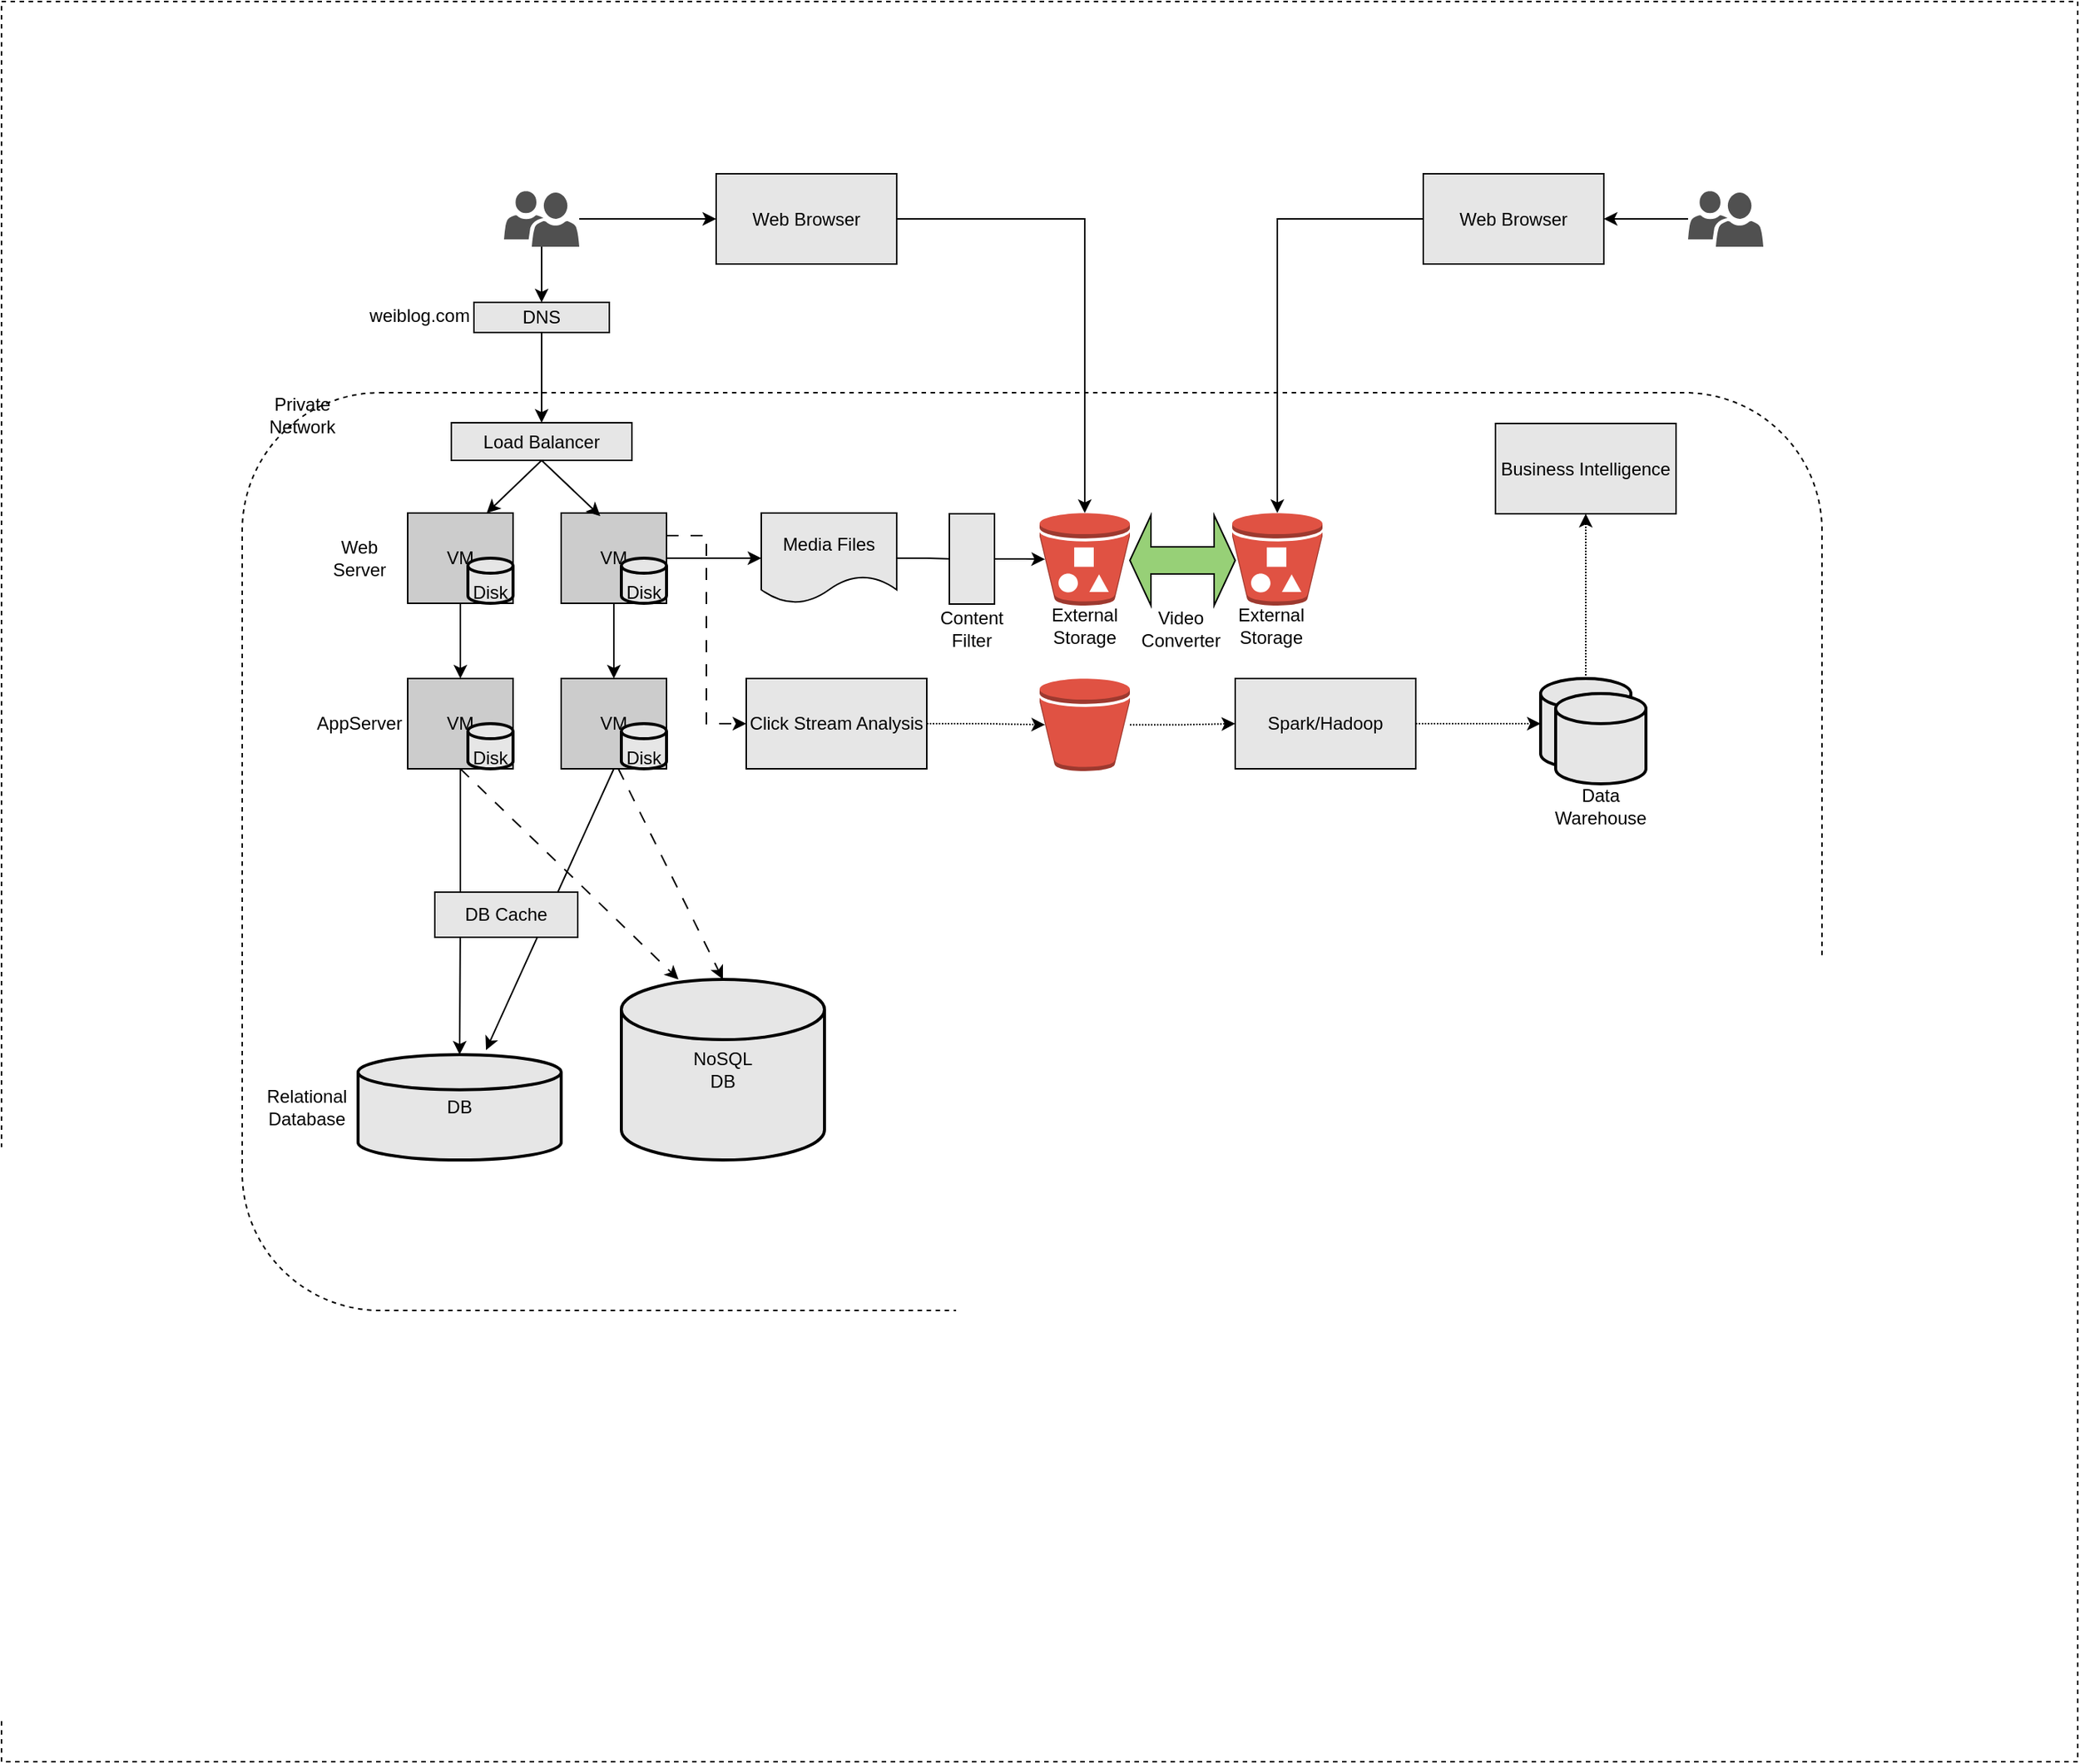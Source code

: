<mxfile version="20.8.3" type="github">
  <diagram id="Pr5awPEJJXZDI8rIQ1T_" name="Page-1">
    <mxGraphModel dx="1434" dy="1896" grid="1" gridSize="10" guides="1" tooltips="1" connect="1" arrows="1" fold="1" page="1" pageScale="1" pageWidth="850" pageHeight="1100" math="0" shadow="0">
      <root>
        <mxCell id="0" />
        <mxCell id="1" parent="0" />
        <mxCell id="n67U7tYu0zLwfpIRGkh0-3" value="" style="rounded=0;whiteSpace=wrap;html=1;dashed=1;" vertex="1" parent="1">
          <mxGeometry y="-120" width="1380" height="1170" as="geometry" />
        </mxCell>
        <mxCell id="n67U7tYu0zLwfpIRGkh0-1" value="" style="rounded=1;whiteSpace=wrap;html=1;dashed=1;" vertex="1" parent="1">
          <mxGeometry x="160" y="140" width="1050" height="610" as="geometry" />
        </mxCell>
        <mxCell id="n67U7tYu0zLwfpIRGkh0-2" value="Private Network" style="text;html=1;strokeColor=none;fillColor=none;align=center;verticalAlign=middle;whiteSpace=wrap;rounded=0;dashed=1;" vertex="1" parent="1">
          <mxGeometry x="170" y="140" width="60" height="30" as="geometry" />
        </mxCell>
        <mxCell id="n67U7tYu0zLwfpIRGkh0-15" style="edgeStyle=orthogonalEdgeStyle;rounded=0;orthogonalLoop=1;jettySize=auto;html=1;entryX=0.5;entryY=0;entryDx=0;entryDy=0;" edge="1" parent="1" source="n67U7tYu0zLwfpIRGkh0-5" target="n67U7tYu0zLwfpIRGkh0-12">
          <mxGeometry relative="1" as="geometry" />
        </mxCell>
        <mxCell id="n67U7tYu0zLwfpIRGkh0-5" value="VM" style="rounded=0;whiteSpace=wrap;html=1;fillColor=#CCCCCC;" vertex="1" parent="1">
          <mxGeometry x="270" y="220" width="70" height="60" as="geometry" />
        </mxCell>
        <mxCell id="n67U7tYu0zLwfpIRGkh0-6" value="Web Server" style="text;html=1;strokeColor=none;fillColor=none;align=center;verticalAlign=middle;whiteSpace=wrap;rounded=0;dashed=1;" vertex="1" parent="1">
          <mxGeometry x="208" y="235" width="60" height="30" as="geometry" />
        </mxCell>
        <mxCell id="n67U7tYu0zLwfpIRGkh0-9" value="&lt;br&gt;Disk" style="strokeWidth=2;html=1;shape=mxgraph.flowchart.database;whiteSpace=wrap;fillColor=#E6E6E6;" vertex="1" parent="1">
          <mxGeometry x="310" y="250" width="30" height="30" as="geometry" />
        </mxCell>
        <mxCell id="n67U7tYu0zLwfpIRGkh0-31" style="edgeStyle=orthogonalEdgeStyle;rounded=0;orthogonalLoop=1;jettySize=auto;html=1;entryX=0.5;entryY=0;entryDx=0;entryDy=0;" edge="1" parent="1" source="n67U7tYu0zLwfpIRGkh0-10" target="n67U7tYu0zLwfpIRGkh0-30">
          <mxGeometry relative="1" as="geometry" />
        </mxCell>
        <mxCell id="n67U7tYu0zLwfpIRGkh0-61" style="edgeStyle=orthogonalEdgeStyle;rounded=0;orthogonalLoop=1;jettySize=auto;html=1;" edge="1" parent="1" source="n67U7tYu0zLwfpIRGkh0-10" target="n67U7tYu0zLwfpIRGkh0-60">
          <mxGeometry relative="1" as="geometry" />
        </mxCell>
        <mxCell id="n67U7tYu0zLwfpIRGkh0-10" value="" style="sketch=0;pointerEvents=1;shadow=0;dashed=0;html=1;strokeColor=none;labelPosition=center;verticalLabelPosition=bottom;verticalAlign=top;align=center;fillColor=#505050;shape=mxgraph.mscae.intune.user_group" vertex="1" parent="1">
          <mxGeometry x="334" y="6" width="50" height="37" as="geometry" />
        </mxCell>
        <mxCell id="n67U7tYu0zLwfpIRGkh0-18" style="edgeStyle=orthogonalEdgeStyle;rounded=0;orthogonalLoop=1;jettySize=auto;html=1;" edge="1" parent="1" source="n67U7tYu0zLwfpIRGkh0-12" target="n67U7tYu0zLwfpIRGkh0-16">
          <mxGeometry relative="1" as="geometry" />
        </mxCell>
        <mxCell id="n67U7tYu0zLwfpIRGkh0-12" value="VM" style="rounded=0;whiteSpace=wrap;html=1;fillColor=#CCCCCC;" vertex="1" parent="1">
          <mxGeometry x="270" y="330" width="70" height="60" as="geometry" />
        </mxCell>
        <mxCell id="n67U7tYu0zLwfpIRGkh0-13" value="&lt;br&gt;Disk" style="strokeWidth=2;html=1;shape=mxgraph.flowchart.database;whiteSpace=wrap;fillColor=#E6E6E6;" vertex="1" parent="1">
          <mxGeometry x="310" y="360" width="30" height="30" as="geometry" />
        </mxCell>
        <mxCell id="n67U7tYu0zLwfpIRGkh0-14" value="AppServer" style="text;html=1;strokeColor=none;fillColor=none;align=center;verticalAlign=middle;whiteSpace=wrap;rounded=0;dashed=1;" vertex="1" parent="1">
          <mxGeometry x="208" y="345" width="60" height="30" as="geometry" />
        </mxCell>
        <mxCell id="n67U7tYu0zLwfpIRGkh0-16" value="DB" style="strokeWidth=2;html=1;shape=mxgraph.flowchart.database;whiteSpace=wrap;fillColor=#E6E6E6;" vertex="1" parent="1">
          <mxGeometry x="237" y="580" width="135" height="70" as="geometry" />
        </mxCell>
        <mxCell id="n67U7tYu0zLwfpIRGkh0-17" value="Relational Database" style="text;html=1;strokeColor=none;fillColor=none;align=center;verticalAlign=middle;whiteSpace=wrap;rounded=0;dashed=1;" vertex="1" parent="1">
          <mxGeometry x="173" y="600" width="60" height="30" as="geometry" />
        </mxCell>
        <mxCell id="n67U7tYu0zLwfpIRGkh0-19" value="VM" style="rounded=0;whiteSpace=wrap;html=1;fillColor=#CCCCCC;" vertex="1" parent="1">
          <mxGeometry x="372" y="330" width="70" height="60" as="geometry" />
        </mxCell>
        <mxCell id="n67U7tYu0zLwfpIRGkh0-20" value="&lt;br&gt;Disk" style="strokeWidth=2;html=1;shape=mxgraph.flowchart.database;whiteSpace=wrap;fillColor=#E6E6E6;" vertex="1" parent="1">
          <mxGeometry x="412" y="360" width="30" height="30" as="geometry" />
        </mxCell>
        <mxCell id="n67U7tYu0zLwfpIRGkh0-24" style="edgeStyle=orthogonalEdgeStyle;rounded=0;orthogonalLoop=1;jettySize=auto;html=1;entryX=0.5;entryY=0;entryDx=0;entryDy=0;" edge="1" parent="1" source="n67U7tYu0zLwfpIRGkh0-21" target="n67U7tYu0zLwfpIRGkh0-19">
          <mxGeometry relative="1" as="geometry" />
        </mxCell>
        <mxCell id="n67U7tYu0zLwfpIRGkh0-42" style="edgeStyle=orthogonalEdgeStyle;rounded=0;orthogonalLoop=1;jettySize=auto;html=1;entryX=0;entryY=0.5;entryDx=0;entryDy=0;" edge="1" parent="1" source="n67U7tYu0zLwfpIRGkh0-21" target="n67U7tYu0zLwfpIRGkh0-39">
          <mxGeometry relative="1" as="geometry" />
        </mxCell>
        <mxCell id="n67U7tYu0zLwfpIRGkh0-49" style="edgeStyle=orthogonalEdgeStyle;rounded=0;orthogonalLoop=1;jettySize=auto;html=1;entryX=0;entryY=0.5;entryDx=0;entryDy=0;exitX=1;exitY=0.25;exitDx=0;exitDy=0;dashed=1;dashPattern=8 8;" edge="1" parent="1" source="n67U7tYu0zLwfpIRGkh0-21" target="n67U7tYu0zLwfpIRGkh0-48">
          <mxGeometry relative="1" as="geometry" />
        </mxCell>
        <mxCell id="n67U7tYu0zLwfpIRGkh0-21" value="VM" style="rounded=0;whiteSpace=wrap;html=1;fillColor=#CCCCCC;" vertex="1" parent="1">
          <mxGeometry x="372" y="220" width="70" height="60" as="geometry" />
        </mxCell>
        <mxCell id="n67U7tYu0zLwfpIRGkh0-22" value="&lt;br&gt;Disk" style="strokeWidth=2;html=1;shape=mxgraph.flowchart.database;whiteSpace=wrap;fillColor=#E6E6E6;" vertex="1" parent="1">
          <mxGeometry x="412" y="250" width="30" height="30" as="geometry" />
        </mxCell>
        <mxCell id="n67U7tYu0zLwfpIRGkh0-23" value="Load Balancer" style="rounded=0;whiteSpace=wrap;html=1;fillColor=#E6E6E6;" vertex="1" parent="1">
          <mxGeometry x="299" y="160" width="120" height="25" as="geometry" />
        </mxCell>
        <mxCell id="n67U7tYu0zLwfpIRGkh0-26" value="" style="endArrow=classic;html=1;rounded=0;entryX=0.63;entryY=-0.043;entryDx=0;entryDy=0;entryPerimeter=0;exitX=0.5;exitY=1;exitDx=0;exitDy=0;" edge="1" parent="1" source="n67U7tYu0zLwfpIRGkh0-19" target="n67U7tYu0zLwfpIRGkh0-16">
          <mxGeometry width="50" height="50" relative="1" as="geometry">
            <mxPoint x="530" y="420" as="sourcePoint" />
            <mxPoint x="580" y="370" as="targetPoint" />
          </mxGeometry>
        </mxCell>
        <mxCell id="n67U7tYu0zLwfpIRGkh0-27" value="" style="endArrow=classic;html=1;rounded=0;exitX=0.5;exitY=1;exitDx=0;exitDy=0;entryX=0.75;entryY=0;entryDx=0;entryDy=0;" edge="1" parent="1" source="n67U7tYu0zLwfpIRGkh0-23" target="n67U7tYu0zLwfpIRGkh0-5">
          <mxGeometry width="50" height="50" relative="1" as="geometry">
            <mxPoint x="530" y="420" as="sourcePoint" />
            <mxPoint x="580" y="370" as="targetPoint" />
          </mxGeometry>
        </mxCell>
        <mxCell id="n67U7tYu0zLwfpIRGkh0-28" value="" style="endArrow=classic;html=1;rounded=0;exitX=0.5;exitY=1;exitDx=0;exitDy=0;entryX=0.371;entryY=0.033;entryDx=0;entryDy=0;entryPerimeter=0;" edge="1" parent="1" source="n67U7tYu0zLwfpIRGkh0-23" target="n67U7tYu0zLwfpIRGkh0-21">
          <mxGeometry width="50" height="50" relative="1" as="geometry">
            <mxPoint x="365" y="195" as="sourcePoint" />
            <mxPoint x="332.5" y="230" as="targetPoint" />
          </mxGeometry>
        </mxCell>
        <mxCell id="n67U7tYu0zLwfpIRGkh0-32" style="edgeStyle=orthogonalEdgeStyle;rounded=0;orthogonalLoop=1;jettySize=auto;html=1;entryX=0.5;entryY=0;entryDx=0;entryDy=0;" edge="1" parent="1" source="n67U7tYu0zLwfpIRGkh0-30" target="n67U7tYu0zLwfpIRGkh0-23">
          <mxGeometry relative="1" as="geometry" />
        </mxCell>
        <mxCell id="n67U7tYu0zLwfpIRGkh0-30" value="DNS" style="rounded=0;whiteSpace=wrap;html=1;fillColor=#E6E6E6;" vertex="1" parent="1">
          <mxGeometry x="314" y="80" width="90" height="20" as="geometry" />
        </mxCell>
        <mxCell id="n67U7tYu0zLwfpIRGkh0-33" value="weiblog.com" style="text;html=1;strokeColor=none;fillColor=none;align=center;verticalAlign=middle;whiteSpace=wrap;rounded=0;" vertex="1" parent="1">
          <mxGeometry x="248" y="74" width="60" height="30" as="geometry" />
        </mxCell>
        <mxCell id="n67U7tYu0zLwfpIRGkh0-34" value="NoSQL&lt;br&gt;DB" style="strokeWidth=2;html=1;shape=mxgraph.flowchart.database;whiteSpace=wrap;fillColor=#E6E6E6;" vertex="1" parent="1">
          <mxGeometry x="412" y="530" width="135" height="120" as="geometry" />
        </mxCell>
        <mxCell id="n67U7tYu0zLwfpIRGkh0-36" value="" style="endArrow=classic;html=1;rounded=0;exitX=0.5;exitY=1;exitDx=0;exitDy=0;entryX=0.281;entryY=0;entryDx=0;entryDy=0;entryPerimeter=0;dashed=1;dashPattern=8 8;" edge="1" parent="1" source="n67U7tYu0zLwfpIRGkh0-12" target="n67U7tYu0zLwfpIRGkh0-34">
          <mxGeometry width="50" height="50" relative="1" as="geometry">
            <mxPoint x="530" y="410" as="sourcePoint" />
            <mxPoint x="580" y="360" as="targetPoint" />
          </mxGeometry>
        </mxCell>
        <mxCell id="n67U7tYu0zLwfpIRGkh0-37" value="" style="endArrow=classic;html=1;rounded=0;entryX=0.5;entryY=0;entryDx=0;entryDy=0;entryPerimeter=0;dashed=1;dashPattern=8 8;" edge="1" parent="1" target="n67U7tYu0zLwfpIRGkh0-34">
          <mxGeometry width="50" height="50" relative="1" as="geometry">
            <mxPoint x="410" y="390" as="sourcePoint" />
            <mxPoint x="459.935" y="540" as="targetPoint" />
          </mxGeometry>
        </mxCell>
        <mxCell id="n67U7tYu0zLwfpIRGkh0-38" value="DB Cache" style="rounded=0;whiteSpace=wrap;html=1;fillColor=#E6E6E6;" vertex="1" parent="1">
          <mxGeometry x="288" y="472" width="95" height="30" as="geometry" />
        </mxCell>
        <mxCell id="n67U7tYu0zLwfpIRGkh0-43" style="edgeStyle=orthogonalEdgeStyle;rounded=0;orthogonalLoop=1;jettySize=auto;html=1;entryX=0.06;entryY=0.5;entryDx=0;entryDy=0;entryPerimeter=0;startArrow=none;" edge="1" parent="1" source="n67U7tYu0zLwfpIRGkh0-45" target="n67U7tYu0zLwfpIRGkh0-41">
          <mxGeometry relative="1" as="geometry" />
        </mxCell>
        <mxCell id="n67U7tYu0zLwfpIRGkh0-39" value="Media Files" style="shape=document;whiteSpace=wrap;html=1;boundedLbl=1;fillColor=#E6E6E6;" vertex="1" parent="1">
          <mxGeometry x="505" y="220" width="90" height="60" as="geometry" />
        </mxCell>
        <mxCell id="n67U7tYu0zLwfpIRGkh0-41" value="" style="outlineConnect=0;dashed=0;verticalLabelPosition=bottom;verticalAlign=top;align=center;html=1;shape=mxgraph.aws3.bucket_with_objects;fillColor=#E05243;gradientColor=none;" vertex="1" parent="1">
          <mxGeometry x="690" y="220" width="60" height="61.5" as="geometry" />
        </mxCell>
        <mxCell id="n67U7tYu0zLwfpIRGkh0-44" value="External Storage" style="text;html=1;strokeColor=none;fillColor=none;align=center;verticalAlign=middle;whiteSpace=wrap;rounded=0;dashed=1;" vertex="1" parent="1">
          <mxGeometry x="690" y="280" width="60" height="30" as="geometry" />
        </mxCell>
        <mxCell id="n67U7tYu0zLwfpIRGkh0-46" value="" style="edgeStyle=orthogonalEdgeStyle;rounded=0;orthogonalLoop=1;jettySize=auto;html=1;entryX=0.06;entryY=0.5;entryDx=0;entryDy=0;entryPerimeter=0;endArrow=none;" edge="1" parent="1" source="n67U7tYu0zLwfpIRGkh0-39" target="n67U7tYu0zLwfpIRGkh0-45">
          <mxGeometry relative="1" as="geometry">
            <mxPoint x="595" y="250" as="sourcePoint" />
            <mxPoint x="693.6" y="250.75" as="targetPoint" />
          </mxGeometry>
        </mxCell>
        <mxCell id="n67U7tYu0zLwfpIRGkh0-45" value="" style="rounded=0;whiteSpace=wrap;html=1;fillColor=#E6E6E6;" vertex="1" parent="1">
          <mxGeometry x="630" y="220.5" width="30" height="60" as="geometry" />
        </mxCell>
        <mxCell id="n67U7tYu0zLwfpIRGkh0-47" value="Content Filter" style="text;html=1;strokeColor=none;fillColor=none;align=center;verticalAlign=middle;whiteSpace=wrap;rounded=0;dashed=1;" vertex="1" parent="1">
          <mxGeometry x="615" y="281.5" width="60" height="30" as="geometry" />
        </mxCell>
        <mxCell id="n67U7tYu0zLwfpIRGkh0-51" style="edgeStyle=orthogonalEdgeStyle;rounded=0;orthogonalLoop=1;jettySize=auto;html=1;entryX=0.06;entryY=0.5;entryDx=0;entryDy=0;entryPerimeter=0;dashed=1;dashPattern=1 1;" edge="1" parent="1" source="n67U7tYu0zLwfpIRGkh0-48" target="n67U7tYu0zLwfpIRGkh0-50">
          <mxGeometry relative="1" as="geometry" />
        </mxCell>
        <mxCell id="n67U7tYu0zLwfpIRGkh0-48" value="Click Stream Analysis" style="rounded=0;whiteSpace=wrap;html=1;fillColor=#E6E6E6;" vertex="1" parent="1">
          <mxGeometry x="495" y="330" width="120" height="60" as="geometry" />
        </mxCell>
        <mxCell id="n67U7tYu0zLwfpIRGkh0-55" style="edgeStyle=orthogonalEdgeStyle;rounded=0;orthogonalLoop=1;jettySize=auto;html=1;entryX=0;entryY=0.5;entryDx=0;entryDy=0;dashed=1;dashPattern=1 1;" edge="1" parent="1" source="n67U7tYu0zLwfpIRGkh0-50" target="n67U7tYu0zLwfpIRGkh0-52">
          <mxGeometry relative="1" as="geometry" />
        </mxCell>
        <mxCell id="n67U7tYu0zLwfpIRGkh0-50" value="" style="outlineConnect=0;dashed=0;verticalLabelPosition=bottom;verticalAlign=top;align=center;html=1;shape=mxgraph.aws3.bucket;fillColor=#E05243;gradientColor=none;" vertex="1" parent="1">
          <mxGeometry x="690" y="330" width="60" height="61.5" as="geometry" />
        </mxCell>
        <mxCell id="n67U7tYu0zLwfpIRGkh0-56" style="edgeStyle=orthogonalEdgeStyle;rounded=0;orthogonalLoop=1;jettySize=auto;html=1;entryX=0;entryY=0.5;entryDx=0;entryDy=0;entryPerimeter=0;dashed=1;dashPattern=1 1;" edge="1" parent="1" source="n67U7tYu0zLwfpIRGkh0-52" target="n67U7tYu0zLwfpIRGkh0-53">
          <mxGeometry relative="1" as="geometry" />
        </mxCell>
        <mxCell id="n67U7tYu0zLwfpIRGkh0-52" value="Spark/Hadoop" style="rounded=0;whiteSpace=wrap;html=1;fillColor=#E6E6E6;" vertex="1" parent="1">
          <mxGeometry x="820" y="330" width="120" height="60" as="geometry" />
        </mxCell>
        <mxCell id="n67U7tYu0zLwfpIRGkh0-59" style="edgeStyle=orthogonalEdgeStyle;rounded=0;orthogonalLoop=1;jettySize=auto;html=1;entryX=0.5;entryY=1;entryDx=0;entryDy=0;dashed=1;dashPattern=1 1;" edge="1" parent="1" source="n67U7tYu0zLwfpIRGkh0-53" target="n67U7tYu0zLwfpIRGkh0-58">
          <mxGeometry relative="1" as="geometry" />
        </mxCell>
        <mxCell id="n67U7tYu0zLwfpIRGkh0-53" value="" style="strokeWidth=2;html=1;shape=mxgraph.flowchart.database;whiteSpace=wrap;fillColor=#E6E6E6;" vertex="1" parent="1">
          <mxGeometry x="1023" y="330" width="60" height="60" as="geometry" />
        </mxCell>
        <mxCell id="n67U7tYu0zLwfpIRGkh0-54" value="" style="strokeWidth=2;html=1;shape=mxgraph.flowchart.database;whiteSpace=wrap;fillColor=#E6E6E6;" vertex="1" parent="1">
          <mxGeometry x="1033" y="340" width="60" height="60" as="geometry" />
        </mxCell>
        <mxCell id="n67U7tYu0zLwfpIRGkh0-57" value="Data Warehouse" style="text;html=1;strokeColor=none;fillColor=none;align=center;verticalAlign=middle;whiteSpace=wrap;rounded=0;dashed=1;" vertex="1" parent="1">
          <mxGeometry x="1033" y="400" width="60" height="30" as="geometry" />
        </mxCell>
        <mxCell id="n67U7tYu0zLwfpIRGkh0-58" value="Business Intelligence" style="rounded=0;whiteSpace=wrap;html=1;fillColor=#E6E6E6;" vertex="1" parent="1">
          <mxGeometry x="993" y="160.5" width="120" height="60" as="geometry" />
        </mxCell>
        <mxCell id="n67U7tYu0zLwfpIRGkh0-62" style="edgeStyle=orthogonalEdgeStyle;rounded=0;orthogonalLoop=1;jettySize=auto;html=1;entryX=0.5;entryY=0;entryDx=0;entryDy=0;entryPerimeter=0;" edge="1" parent="1" source="n67U7tYu0zLwfpIRGkh0-60" target="n67U7tYu0zLwfpIRGkh0-41">
          <mxGeometry relative="1" as="geometry" />
        </mxCell>
        <mxCell id="n67U7tYu0zLwfpIRGkh0-60" value="Web Browser" style="rounded=0;whiteSpace=wrap;html=1;fillColor=#E6E6E6;" vertex="1" parent="1">
          <mxGeometry x="475" y="-5.5" width="120" height="60" as="geometry" />
        </mxCell>
        <mxCell id="n67U7tYu0zLwfpIRGkh0-63" value="" style="outlineConnect=0;dashed=0;verticalLabelPosition=bottom;verticalAlign=top;align=center;html=1;shape=mxgraph.aws3.bucket_with_objects;fillColor=#E05243;gradientColor=none;" vertex="1" parent="1">
          <mxGeometry x="818" y="220" width="60" height="61.5" as="geometry" />
        </mxCell>
        <mxCell id="n67U7tYu0zLwfpIRGkh0-64" value="External Storage" style="text;html=1;strokeColor=none;fillColor=none;align=center;verticalAlign=middle;whiteSpace=wrap;rounded=0;dashed=1;" vertex="1" parent="1">
          <mxGeometry x="814" y="280" width="60" height="30" as="geometry" />
        </mxCell>
        <mxCell id="n67U7tYu0zLwfpIRGkh0-68" style="edgeStyle=orthogonalEdgeStyle;rounded=0;orthogonalLoop=1;jettySize=auto;html=1;entryX=1;entryY=0.5;entryDx=0;entryDy=0;" edge="1" parent="1" source="n67U7tYu0zLwfpIRGkh0-65" target="n67U7tYu0zLwfpIRGkh0-66">
          <mxGeometry relative="1" as="geometry" />
        </mxCell>
        <mxCell id="n67U7tYu0zLwfpIRGkh0-65" value="" style="sketch=0;pointerEvents=1;shadow=0;dashed=0;html=1;strokeColor=none;labelPosition=center;verticalLabelPosition=bottom;verticalAlign=top;align=center;fillColor=#505050;shape=mxgraph.mscae.intune.user_group" vertex="1" parent="1">
          <mxGeometry x="1121" y="6" width="50" height="37" as="geometry" />
        </mxCell>
        <mxCell id="n67U7tYu0zLwfpIRGkh0-67" style="edgeStyle=orthogonalEdgeStyle;rounded=0;orthogonalLoop=1;jettySize=auto;html=1;" edge="1" parent="1" source="n67U7tYu0zLwfpIRGkh0-66" target="n67U7tYu0zLwfpIRGkh0-63">
          <mxGeometry relative="1" as="geometry" />
        </mxCell>
        <mxCell id="n67U7tYu0zLwfpIRGkh0-66" value="Web Browser" style="rounded=0;whiteSpace=wrap;html=1;fillColor=#E6E6E6;" vertex="1" parent="1">
          <mxGeometry x="945" y="-5.5" width="120" height="60" as="geometry" />
        </mxCell>
        <mxCell id="n67U7tYu0zLwfpIRGkh0-70" value="" style="shape=doubleArrow;whiteSpace=wrap;html=1;fillColor=#97D077;" vertex="1" parent="1">
          <mxGeometry x="750" y="221.5" width="70" height="60" as="geometry" />
        </mxCell>
        <mxCell id="n67U7tYu0zLwfpIRGkh0-71" value="Video Converter" style="text;html=1;strokeColor=none;fillColor=none;align=center;verticalAlign=middle;whiteSpace=wrap;rounded=0;dashed=1;" vertex="1" parent="1">
          <mxGeometry x="754" y="281.5" width="60" height="30" as="geometry" />
        </mxCell>
      </root>
    </mxGraphModel>
  </diagram>
</mxfile>
